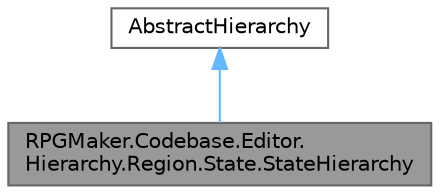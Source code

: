 digraph "RPGMaker.Codebase.Editor.Hierarchy.Region.State.StateHierarchy"
{
 // LATEX_PDF_SIZE
  bgcolor="transparent";
  edge [fontname=Helvetica,fontsize=10,labelfontname=Helvetica,labelfontsize=10];
  node [fontname=Helvetica,fontsize=10,shape=box,height=0.2,width=0.4];
  Node1 [id="Node000001",label="RPGMaker.Codebase.Editor.\lHierarchy.Region.State.StateHierarchy",height=0.2,width=0.4,color="gray40", fillcolor="grey60", style="filled", fontcolor="black",tooltip="😁 ステートのHierarchy"];
  Node2 -> Node1 [id="edge1_Node000001_Node000002",dir="back",color="steelblue1",style="solid",tooltip=" "];
  Node2 [id="Node000002",label="AbstractHierarchy",height=0.2,width=0.4,color="gray40", fillcolor="white", style="filled",URL="$d2/ddd/class_r_p_g_maker_1_1_codebase_1_1_editor_1_1_hierarchy_1_1_common_1_1_abstract_hierarchy.html",tooltip="😁 各Hierarchy表示の基底クラス"];
}
